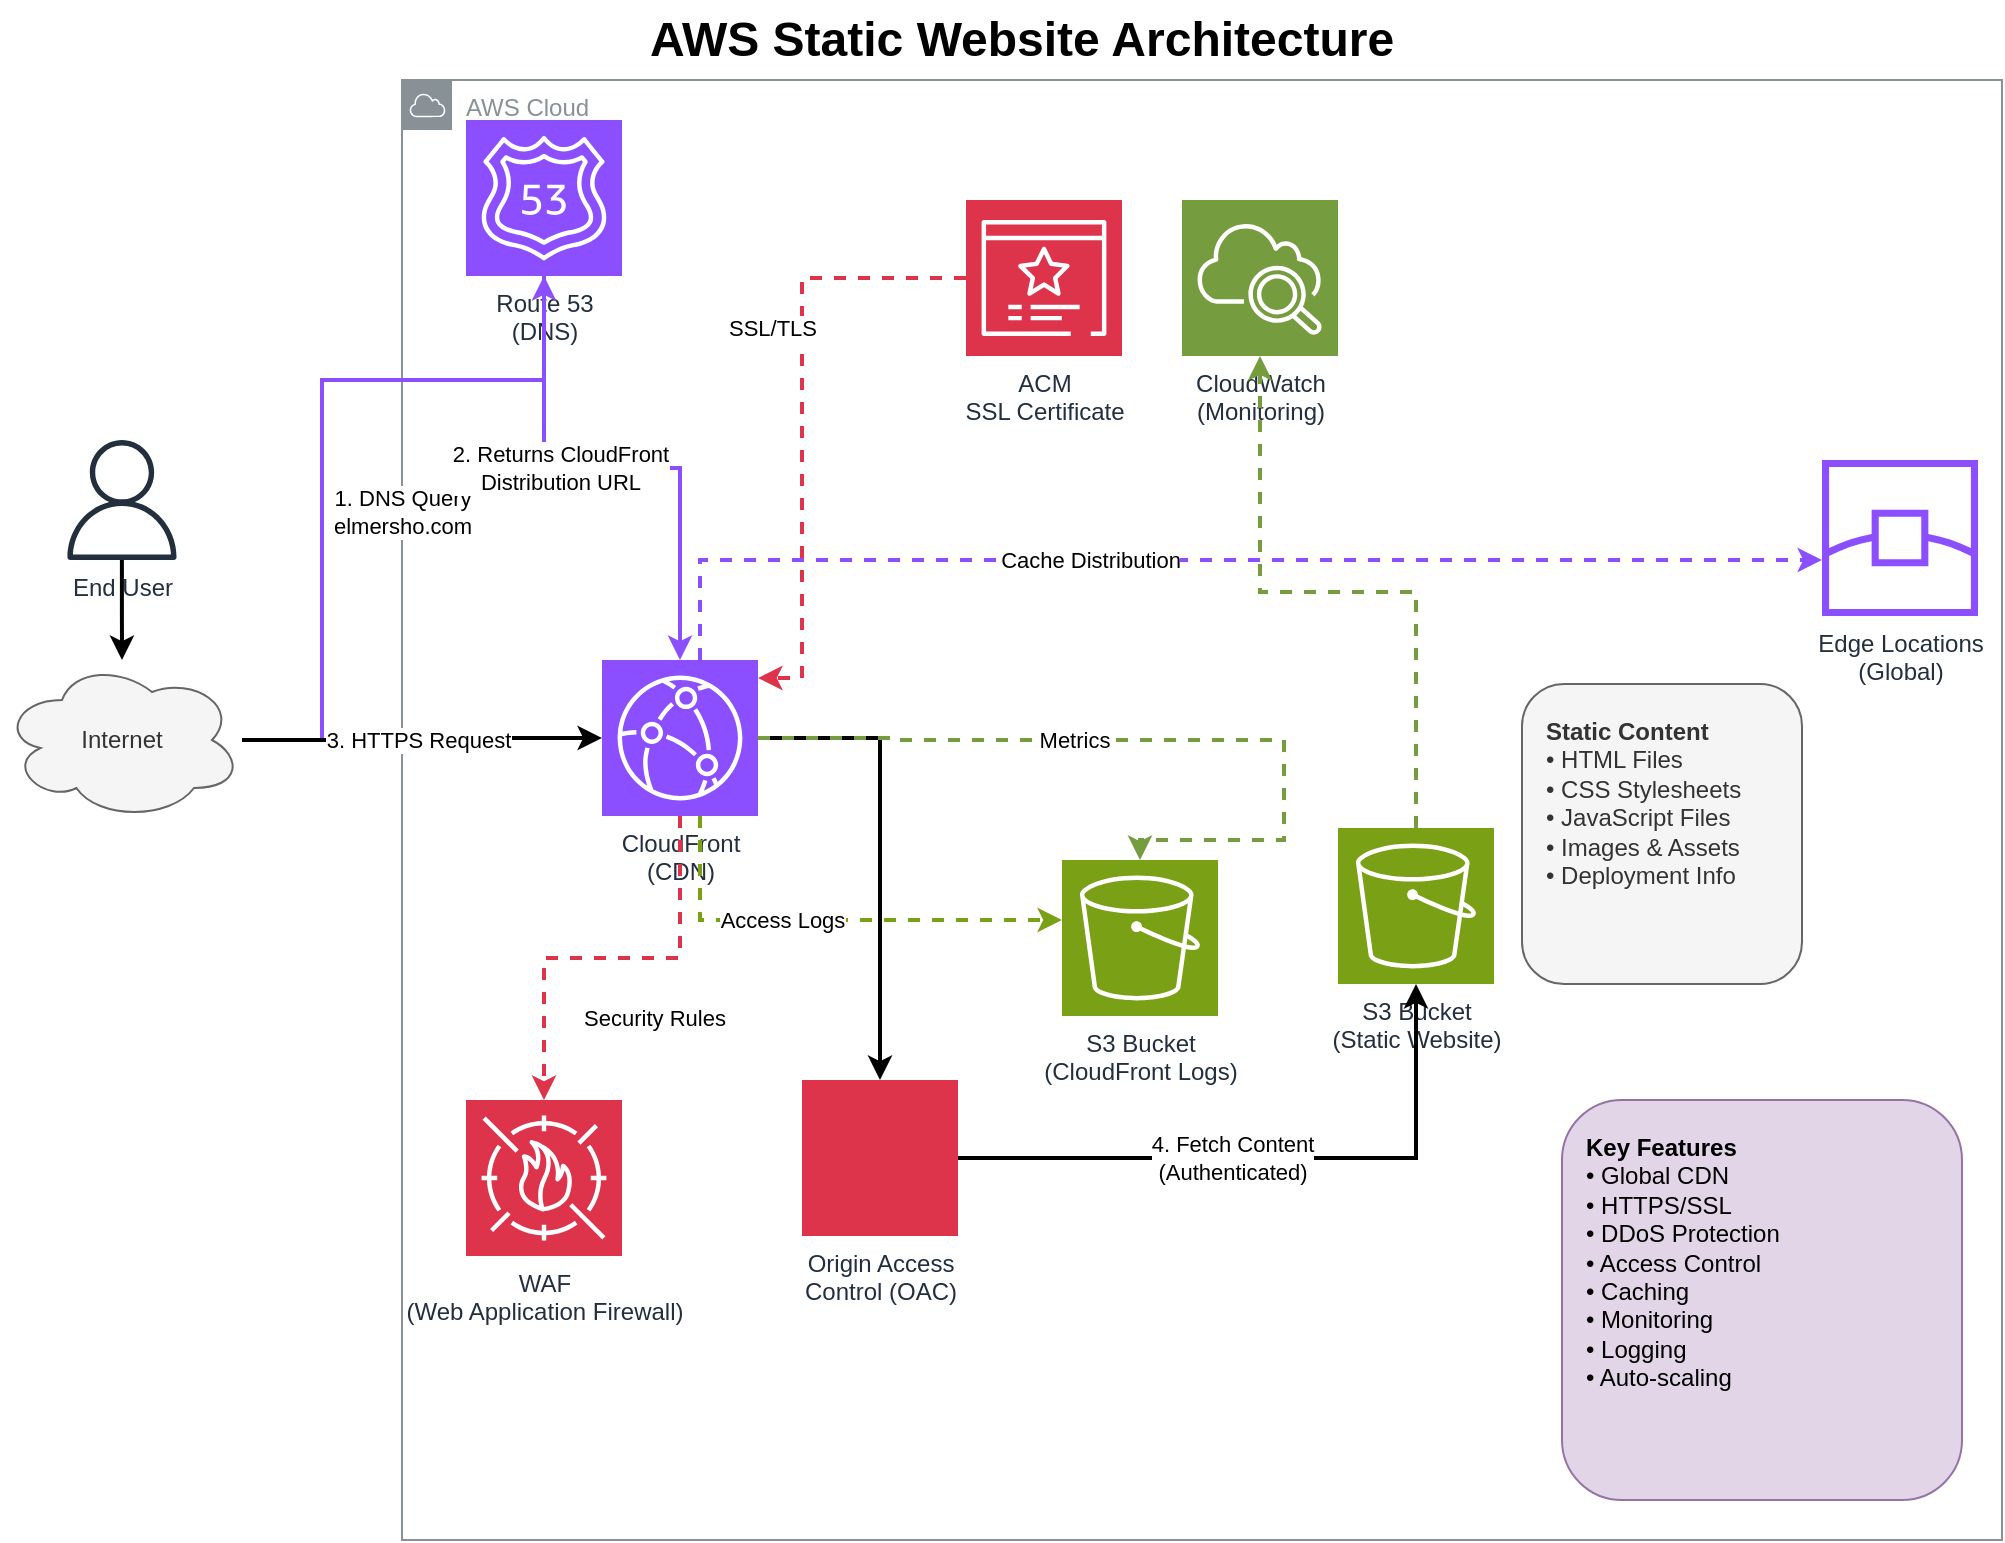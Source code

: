 <mxfile version="27.0.5">
  <diagram name="AWS Static Website Architecture" id="r7RICbp1fhADq58J5300">
    <mxGraphModel dx="1234" dy="912" grid="1" gridSize="10" guides="1" tooltips="1" connect="1" arrows="1" fold="1" page="1" pageScale="1" pageWidth="1100" pageHeight="850" math="0" shadow="0">
      <root>
        <mxCell id="0" />
        <mxCell id="1" parent="0" />
        <mxCell id="title" value="AWS Static Website Architecture" style="text;html=1;strokeColor=none;fillColor=none;align=center;verticalAlign=middle;whiteSpace=wrap;rounded=0;fontSize=24;fontStyle=1;" parent="1" vertex="1">
          <mxGeometry x="350" y="20" width="400" height="40" as="geometry" />
        </mxCell>
        <mxCell id="aws-cloud" value="AWS Cloud" style="sketch=0;outlineConnect=0;gradientColor=none;html=1;whiteSpace=wrap;fontSize=12;fontStyle=0;shape=mxgraph.aws4.group;grIcon=mxgraph.aws4.group_aws_cloud;strokeColor=#879196;fillColor=none;verticalAlign=top;align=left;spacingLeft=30;fontColor=#879196;dashed=0;" parent="1" vertex="1">
          <mxGeometry x="240" y="60" width="800" height="730" as="geometry" />
        </mxCell>
        <mxCell id="internet" value="Internet" style="ellipse;shape=cloud;whiteSpace=wrap;html=1;fillColor=#f5f5f5;strokeColor=#666666;fontColor=#333333;" parent="1" vertex="1">
          <mxGeometry x="40" y="350" width="120" height="80" as="geometry" />
        </mxCell>
        <mxCell id="user" value="End User" style="sketch=0;outlineConnect=0;fontColor=#232F3E;gradientColor=none;fillColor=#232F3D;strokeColor=none;dashed=0;verticalLabelPosition=bottom;verticalAlign=top;align=center;html=1;fontSize=12;fontStyle=0;aspect=fixed;pointerEvents=1;shape=mxgraph.aws4.user;" parent="1" vertex="1">
          <mxGeometry x="70" y="240" width="60" height="60" as="geometry" />
        </mxCell>
        <mxCell id="route53" value="Route 53&lt;br&gt;(DNS)" style="sketch=0;points=[[0,0,0],[0.25,0,0],[0.5,0,0],[0.75,0,0],[1,0,0],[0,1,0],[0.25,1,0],[0.5,1,0],[0.75,1,0],[1,1,0],[0,0.25,0],[0,0.5,0],[0,0.75,0],[1,0.25,0],[1,0.5,0],[1,0.75,0]];outlineConnect=0;fontColor=#232F3E;fillColor=#8C4FFF;strokeColor=#ffffff;dashed=0;verticalLabelPosition=bottom;verticalAlign=top;align=center;html=1;fontSize=12;fontStyle=0;aspect=fixed;shape=mxgraph.aws4.resourceIcon;resIcon=mxgraph.aws4.route_53;" parent="1" vertex="1">
          <mxGeometry x="272" y="80" width="78" height="78" as="geometry" />
        </mxCell>
        <mxCell id="acm" value="ACM&lt;br&gt;SSL Certificate" style="sketch=0;points=[[0,0,0],[0.25,0,0],[0.5,0,0],[0.75,0,0],[1,0,0],[0,1,0],[0.25,1,0],[0.5,1,0],[0.75,1,0],[1,1,0],[0,0.25,0],[0,0.5,0],[0,0.75,0],[1,0.25,0],[1,0.5,0],[1,0.75,0]];outlineConnect=0;fontColor=#232F3E;fillColor=#DD344C;strokeColor=#ffffff;dashed=0;verticalLabelPosition=bottom;verticalAlign=top;align=center;html=1;fontSize=12;fontStyle=0;aspect=fixed;shape=mxgraph.aws4.resourceIcon;resIcon=mxgraph.aws4.certificate_manager_3;" parent="1" vertex="1">
          <mxGeometry x="522" y="120" width="78" height="78" as="geometry" />
        </mxCell>
        <mxCell id="cloudfront" value="CloudFront&lt;br&gt;(CDN)" style="sketch=0;points=[[0,0,0],[0.25,0,0],[0.5,0,0],[0.75,0,0],[1,0,0],[0,1,0],[0.25,1,0],[0.5,1,0],[0.75,1,0],[1,1,0],[0,0.25,0],[0,0.5,0],[0,0.75,0],[1,0.25,0],[1,0.5,0],[1,0.75,0]];outlineConnect=0;fontColor=#232F3E;fillColor=#8C4FFF;strokeColor=#ffffff;dashed=0;verticalLabelPosition=bottom;verticalAlign=top;align=center;html=1;fontSize=12;fontStyle=0;aspect=fixed;shape=mxgraph.aws4.resourceIcon;resIcon=mxgraph.aws4.cloudfront;" parent="1" vertex="1">
          <mxGeometry x="340" y="350" width="78" height="78" as="geometry" />
        </mxCell>
        <mxCell id="s3-website" value="S3 Bucket&lt;br&gt;(Static Website)" style="sketch=0;points=[[0,0,0],[0.25,0,0],[0.5,0,0],[0.75,0,0],[1,0,0],[0,1,0],[0.25,1,0],[0.5,1,0],[0.75,1,0],[1,1,0],[0,0.25,0],[0,0.5,0],[0,0.75,0],[1,0.25,0],[1,0.5,0],[1,0.75,0]];outlineConnect=0;fontColor=#232F3E;fillColor=#7AA116;strokeColor=#ffffff;dashed=0;verticalLabelPosition=bottom;verticalAlign=top;align=center;html=1;fontSize=12;fontStyle=0;aspect=fixed;shape=mxgraph.aws4.resourceIcon;resIcon=mxgraph.aws4.s3;" parent="1" vertex="1">
          <mxGeometry x="708" y="434" width="78" height="78" as="geometry" />
        </mxCell>
        <mxCell id="s3-logs" value="S3 Bucket&lt;br&gt;(CloudFront Logs)" style="sketch=0;points=[[0,0,0],[0.25,0,0],[0.5,0,0],[0.75,0,0],[1,0,0],[0,1,0],[0.25,1,0],[0.5,1,0],[0.75,1,0],[1,1,0],[0,0.25,0],[0,0.5,0],[0,0.75,0],[1,0.25,0],[1,0.5,0],[1,0.75,0]];outlineConnect=0;fontColor=#232F3E;fillColor=#7AA116;strokeColor=#ffffff;dashed=0;verticalLabelPosition=bottom;verticalAlign=top;align=center;html=1;fontSize=12;fontStyle=0;aspect=fixed;shape=mxgraph.aws4.resourceIcon;resIcon=mxgraph.aws4.s3;" parent="1" vertex="1">
          <mxGeometry x="570" y="450" width="78" height="78" as="geometry" />
        </mxCell>
        <mxCell id="oac" value="Origin Access&lt;br&gt;Control (OAC)" style="sketch=0;outlineConnect=0;fontColor=#232F3E;gradientColor=none;fillColor=#DD344C;strokeColor=none;dashed=0;verticalLabelPosition=bottom;verticalAlign=top;align=center;html=1;fontSize=12;fontStyle=0;aspect=fixed;pointerEvents=1;shape=mxgraph.aws4.identity_access_management;" parent="1" vertex="1">
          <mxGeometry x="440" y="560" width="78" height="78" as="geometry" />
        </mxCell>
        <mxCell id="cloudwatch" value="CloudWatch&lt;br&gt;(Monitoring)" style="sketch=0;points=[[0,0,0],[0.25,0,0],[0.5,0,0],[0.75,0,0],[1,0,0],[0,1,0],[0.25,1,0],[0.5,1,0],[0.75,1,0],[1,1,0],[0,0.25,0],[0,0.5,0],[0,0.75,0],[1,0.25,0],[1,0.5,0],[1,0.75,0]];outlineConnect=0;fontColor=#232F3E;fillColor=#759C3E;strokeColor=#ffffff;dashed=0;verticalLabelPosition=bottom;verticalAlign=top;align=center;html=1;fontSize=12;fontStyle=0;aspect=fixed;shape=mxgraph.aws4.resourceIcon;resIcon=mxgraph.aws4.cloudwatch_2;" parent="1" vertex="1">
          <mxGeometry x="630" y="120" width="78" height="78" as="geometry" />
        </mxCell>
        <mxCell id="waf" value="WAF&lt;br&gt;(Web Application Firewall)" style="sketch=0;points=[[0,0,0],[0.25,0,0],[0.5,0,0],[0.75,0,0],[1,0,0],[0,1,0],[0.25,1,0],[0.5,1,0],[0.75,1,0],[1,1,0],[0,0.25,0],[0,0.5,0],[0,0.75,0],[1,0.25,0],[1,0.5,0],[1,0.75,0]];outlineConnect=0;fontColor=#232F3E;fillColor=#DD344C;strokeColor=#ffffff;dashed=0;verticalLabelPosition=bottom;verticalAlign=top;align=center;html=1;fontSize=12;fontStyle=0;aspect=fixed;shape=mxgraph.aws4.resourceIcon;resIcon=mxgraph.aws4.waf;" parent="1" vertex="1">
          <mxGeometry x="272" y="570" width="78" height="78" as="geometry" />
        </mxCell>
        <mxCell id="edge-locations" value="Edge Locations&lt;br&gt;(Global)" style="sketch=0;outlineConnect=0;fontColor=#232F3E;gradientColor=none;fillColor=#8C4FFF;strokeColor=none;dashed=0;verticalLabelPosition=bottom;verticalAlign=top;align=center;html=1;fontSize=12;fontStyle=0;aspect=fixed;pointerEvents=1;shape=mxgraph.aws4.edge_location;" parent="1" vertex="1">
          <mxGeometry x="950" y="250" width="78" height="78" as="geometry" />
        </mxCell>
        <mxCell id="edge1" style="edgeStyle=orthogonalEdgeStyle;rounded=0;orthogonalLoop=1;jettySize=auto;html=1;strokeWidth=2;" parent="1" source="user" target="internet" edge="1">
          <mxGeometry relative="1" as="geometry" />
        </mxCell>
        <mxCell id="edge2" style="edgeStyle=orthogonalEdgeStyle;rounded=0;orthogonalLoop=1;jettySize=auto;html=1;strokeWidth=2;strokeColor=#8C4FFF;" parent="1" source="internet" target="route53" edge="1">
          <mxGeometry relative="1" as="geometry">
            <Array as="points">
              <mxPoint x="200" y="390" />
              <mxPoint x="200" y="210" />
              <mxPoint x="311" y="210" />
            </Array>
          </mxGeometry>
        </mxCell>
        <mxCell id="edge2-label" value="1. DNS Query&lt;br&gt;elmersho.com" style="edgeLabel;html=1;align=center;verticalAlign=middle;resizable=0;points=[];" parent="edge2" vertex="1" connectable="0">
          <mxGeometry x="-0.3" y="-20" relative="1" as="geometry">
            <mxPoint x="20" y="-20" as="offset" />
          </mxGeometry>
        </mxCell>
        <mxCell id="edge3" style="edgeStyle=orthogonalEdgeStyle;rounded=0;orthogonalLoop=1;jettySize=auto;html=1;strokeWidth=2;strokeColor=#8C4FFF;" parent="1" source="route53" target="cloudfront" edge="1">
          <mxGeometry relative="1" as="geometry" />
        </mxCell>
        <mxCell id="edge3-label" value="2. Returns CloudFront&lt;br&gt;Distribution URL" style="edgeLabel;html=1;align=center;verticalAlign=middle;resizable=0;points=[];" parent="edge3" vertex="1" connectable="0">
          <mxGeometry x="-0.2" y="20" relative="1" as="geometry">
            <mxPoint y="20" as="offset" />
          </mxGeometry>
        </mxCell>
        <mxCell id="edge4" style="edgeStyle=orthogonalEdgeStyle;rounded=0;orthogonalLoop=1;jettySize=auto;html=1;strokeWidth=2;" parent="1" source="internet" target="cloudfront" edge="1">
          <mxGeometry relative="1" as="geometry" />
        </mxCell>
        <mxCell id="edge4-label" value="3. HTTPS Request" style="edgeLabel;html=1;align=center;verticalAlign=middle;resizable=0;points=[];" parent="edge4" vertex="1" connectable="0">
          <mxGeometry x="-0.2" y="-15" relative="1" as="geometry">
            <mxPoint x="15" y="-15" as="offset" />
          </mxGeometry>
        </mxCell>
        <mxCell id="edge5" style="edgeStyle=orthogonalEdgeStyle;rounded=0;orthogonalLoop=1;jettySize=auto;html=1;strokeWidth=2;strokeColor=#DD344C;dashed=1;" parent="1" source="acm" target="cloudfront" edge="1">
          <mxGeometry relative="1" as="geometry">
            <Array as="points">
              <mxPoint x="440" y="159" />
              <mxPoint x="440" y="359" />
            </Array>
          </mxGeometry>
        </mxCell>
        <mxCell id="edge5-label" value="SSL/TLS" style="edgeLabel;html=1;align=center;verticalAlign=middle;resizable=0;points=[];" parent="edge5" vertex="1" connectable="0">
          <mxGeometry x="-0.2" y="-15" relative="1" as="geometry">
            <mxPoint y="-15" as="offset" />
          </mxGeometry>
        </mxCell>
        <mxCell id="edge6" style="edgeStyle=orthogonalEdgeStyle;rounded=0;orthogonalLoop=1;jettySize=auto;html=1;strokeWidth=2;" parent="1" source="cloudfront" target="oac" edge="1">
          <mxGeometry relative="1" as="geometry" />
        </mxCell>
        <mxCell id="edge7" style="edgeStyle=orthogonalEdgeStyle;rounded=0;orthogonalLoop=1;jettySize=auto;html=1;strokeWidth=2;" parent="1" source="oac" target="s3-website" edge="1">
          <mxGeometry relative="1" as="geometry" />
        </mxCell>
        <mxCell id="edge7-label" value="4. Fetch Content&lt;br&gt;(Authenticated)" style="edgeLabel;html=1;align=center;verticalAlign=middle;resizable=0;points=[];" parent="edge7" vertex="1" connectable="0">
          <mxGeometry x="-0.2" y="-20" relative="1" as="geometry">
            <mxPoint x="10" y="-20" as="offset" />
          </mxGeometry>
        </mxCell>
        <mxCell id="edge8" style="edgeStyle=orthogonalEdgeStyle;rounded=0;orthogonalLoop=1;jettySize=auto;html=1;strokeWidth=2;strokeColor=#DD344C;dashed=1;" parent="1" source="cloudfront" target="waf" edge="1">
          <mxGeometry relative="1" as="geometry" />
        </mxCell>
        <mxCell id="edge8-label" value="Security Rules" style="edgeLabel;html=1;align=center;verticalAlign=middle;resizable=0;points=[];" parent="edge8" vertex="1" connectable="0">
          <mxGeometry x="-0.2" y="15" relative="1" as="geometry">
            <mxPoint y="15" as="offset" />
          </mxGeometry>
        </mxCell>
        <mxCell id="edge9" style="edgeStyle=orthogonalEdgeStyle;rounded=0;orthogonalLoop=1;jettySize=auto;html=1;strokeWidth=2;strokeColor=#7AA116;dashed=1;" parent="1" source="cloudfront" target="s3-logs" edge="1">
          <mxGeometry relative="1" as="geometry">
            <Array as="points">
              <mxPoint x="389" y="480" />
              <mxPoint x="639" y="480" />
            </Array>
          </mxGeometry>
        </mxCell>
        <mxCell id="edge9-label" value="Access Logs" style="edgeLabel;html=1;align=center;verticalAlign=middle;resizable=0;points=[];" parent="edge9" vertex="1" connectable="0">
          <mxGeometry x="-0.2" y="-15" relative="1" as="geometry">
            <mxPoint y="-15" as="offset" />
          </mxGeometry>
        </mxCell>
        <mxCell id="edge10" style="edgeStyle=orthogonalEdgeStyle;rounded=0;orthogonalLoop=1;jettySize=auto;html=1;strokeWidth=2;strokeColor=#759C3E;dashed=1;exitX=1;exitY=0.5;exitDx=0;exitDy=0;exitPerimeter=0;entryX=0.5;entryY=0;entryDx=0;entryDy=0;entryPerimeter=0;" parent="1" source="cloudfront" target="s3-logs" edge="1">
          <mxGeometry relative="1" as="geometry">
            <Array as="points">
              <mxPoint x="490" y="389" />
              <mxPoint x="490" y="390" />
              <mxPoint x="681" y="390" />
              <mxPoint x="681" y="440" />
              <mxPoint x="609" y="440" />
            </Array>
            <mxPoint x="490" y="337" as="sourcePoint" />
            <mxPoint x="620" y="430" as="targetPoint" />
          </mxGeometry>
        </mxCell>
        <mxCell id="edge10-label" value="Metrics" style="edgeLabel;html=1;align=center;verticalAlign=middle;resizable=0;points=[];" parent="edge10" vertex="1" connectable="0">
          <mxGeometry x="-0.2" y="-15" relative="1" as="geometry">
            <mxPoint y="-15" as="offset" />
          </mxGeometry>
        </mxCell>
        <mxCell id="edge11" style="edgeStyle=orthogonalEdgeStyle;rounded=0;orthogonalLoop=1;jettySize=auto;html=1;strokeWidth=2;strokeColor=#759C3E;dashed=1;" parent="1" source="s3-website" target="cloudwatch" edge="1">
          <mxGeometry relative="1" as="geometry" />
        </mxCell>
        <mxCell id="edge12" style="edgeStyle=orthogonalEdgeStyle;rounded=0;orthogonalLoop=1;jettySize=auto;html=1;strokeWidth=2;strokeColor=#8C4FFF;dashed=1;" parent="1" source="cloudfront" target="edge-locations" edge="1">
          <mxGeometry relative="1" as="geometry">
            <Array as="points">
              <mxPoint x="389" y="300" />
              <mxPoint x="959" y="300" />
            </Array>
          </mxGeometry>
        </mxCell>
        <mxCell id="edge12-label" value="Cache Distribution" style="edgeLabel;html=1;align=center;verticalAlign=middle;resizable=0;points=[];" parent="edge12" vertex="1" connectable="0">
          <mxGeometry x="-0.2" y="-15" relative="1" as="geometry">
            <mxPoint y="-15" as="offset" />
          </mxGeometry>
        </mxCell>
        <mxCell id="content-box" value="&lt;b&gt;Static Content&lt;/b&gt;&lt;br&gt;• HTML Files&lt;br&gt;• CSS Stylesheets&lt;br&gt;• JavaScript Files&lt;br&gt;• Images &amp; Assets&lt;br&gt;• Deployment Info" style="rounded=1;whiteSpace=wrap;html=1;fillColor=#f5f5f5;strokeColor=#666666;fontColor=#333333;align=left;verticalAlign=top;spacingLeft=10;spacingTop=10;" parent="1" vertex="1">
          <mxGeometry x="800" y="362" width="140" height="150" as="geometry" />
        </mxCell>
        <mxCell id="features-box" value="&lt;b&gt;Key Features&lt;/b&gt;&lt;br&gt;• Global CDN&lt;br&gt;• HTTPS/SSL&lt;br&gt;• DDoS Protection&lt;br&gt;• Access Control&lt;br&gt;• Caching&lt;br&gt;• Monitoring&lt;br&gt;• Logging&lt;br&gt;• Auto-scaling" style="rounded=1;whiteSpace=wrap;html=1;fillColor=#e1d5e7;strokeColor=#9673a6;align=left;verticalAlign=top;spacingLeft=10;spacingTop=10;" parent="1" vertex="1">
          <mxGeometry x="820" y="570" width="200" height="200" as="geometry" />
        </mxCell>
      </root>
    </mxGraphModel>
  </diagram>
</mxfile>
